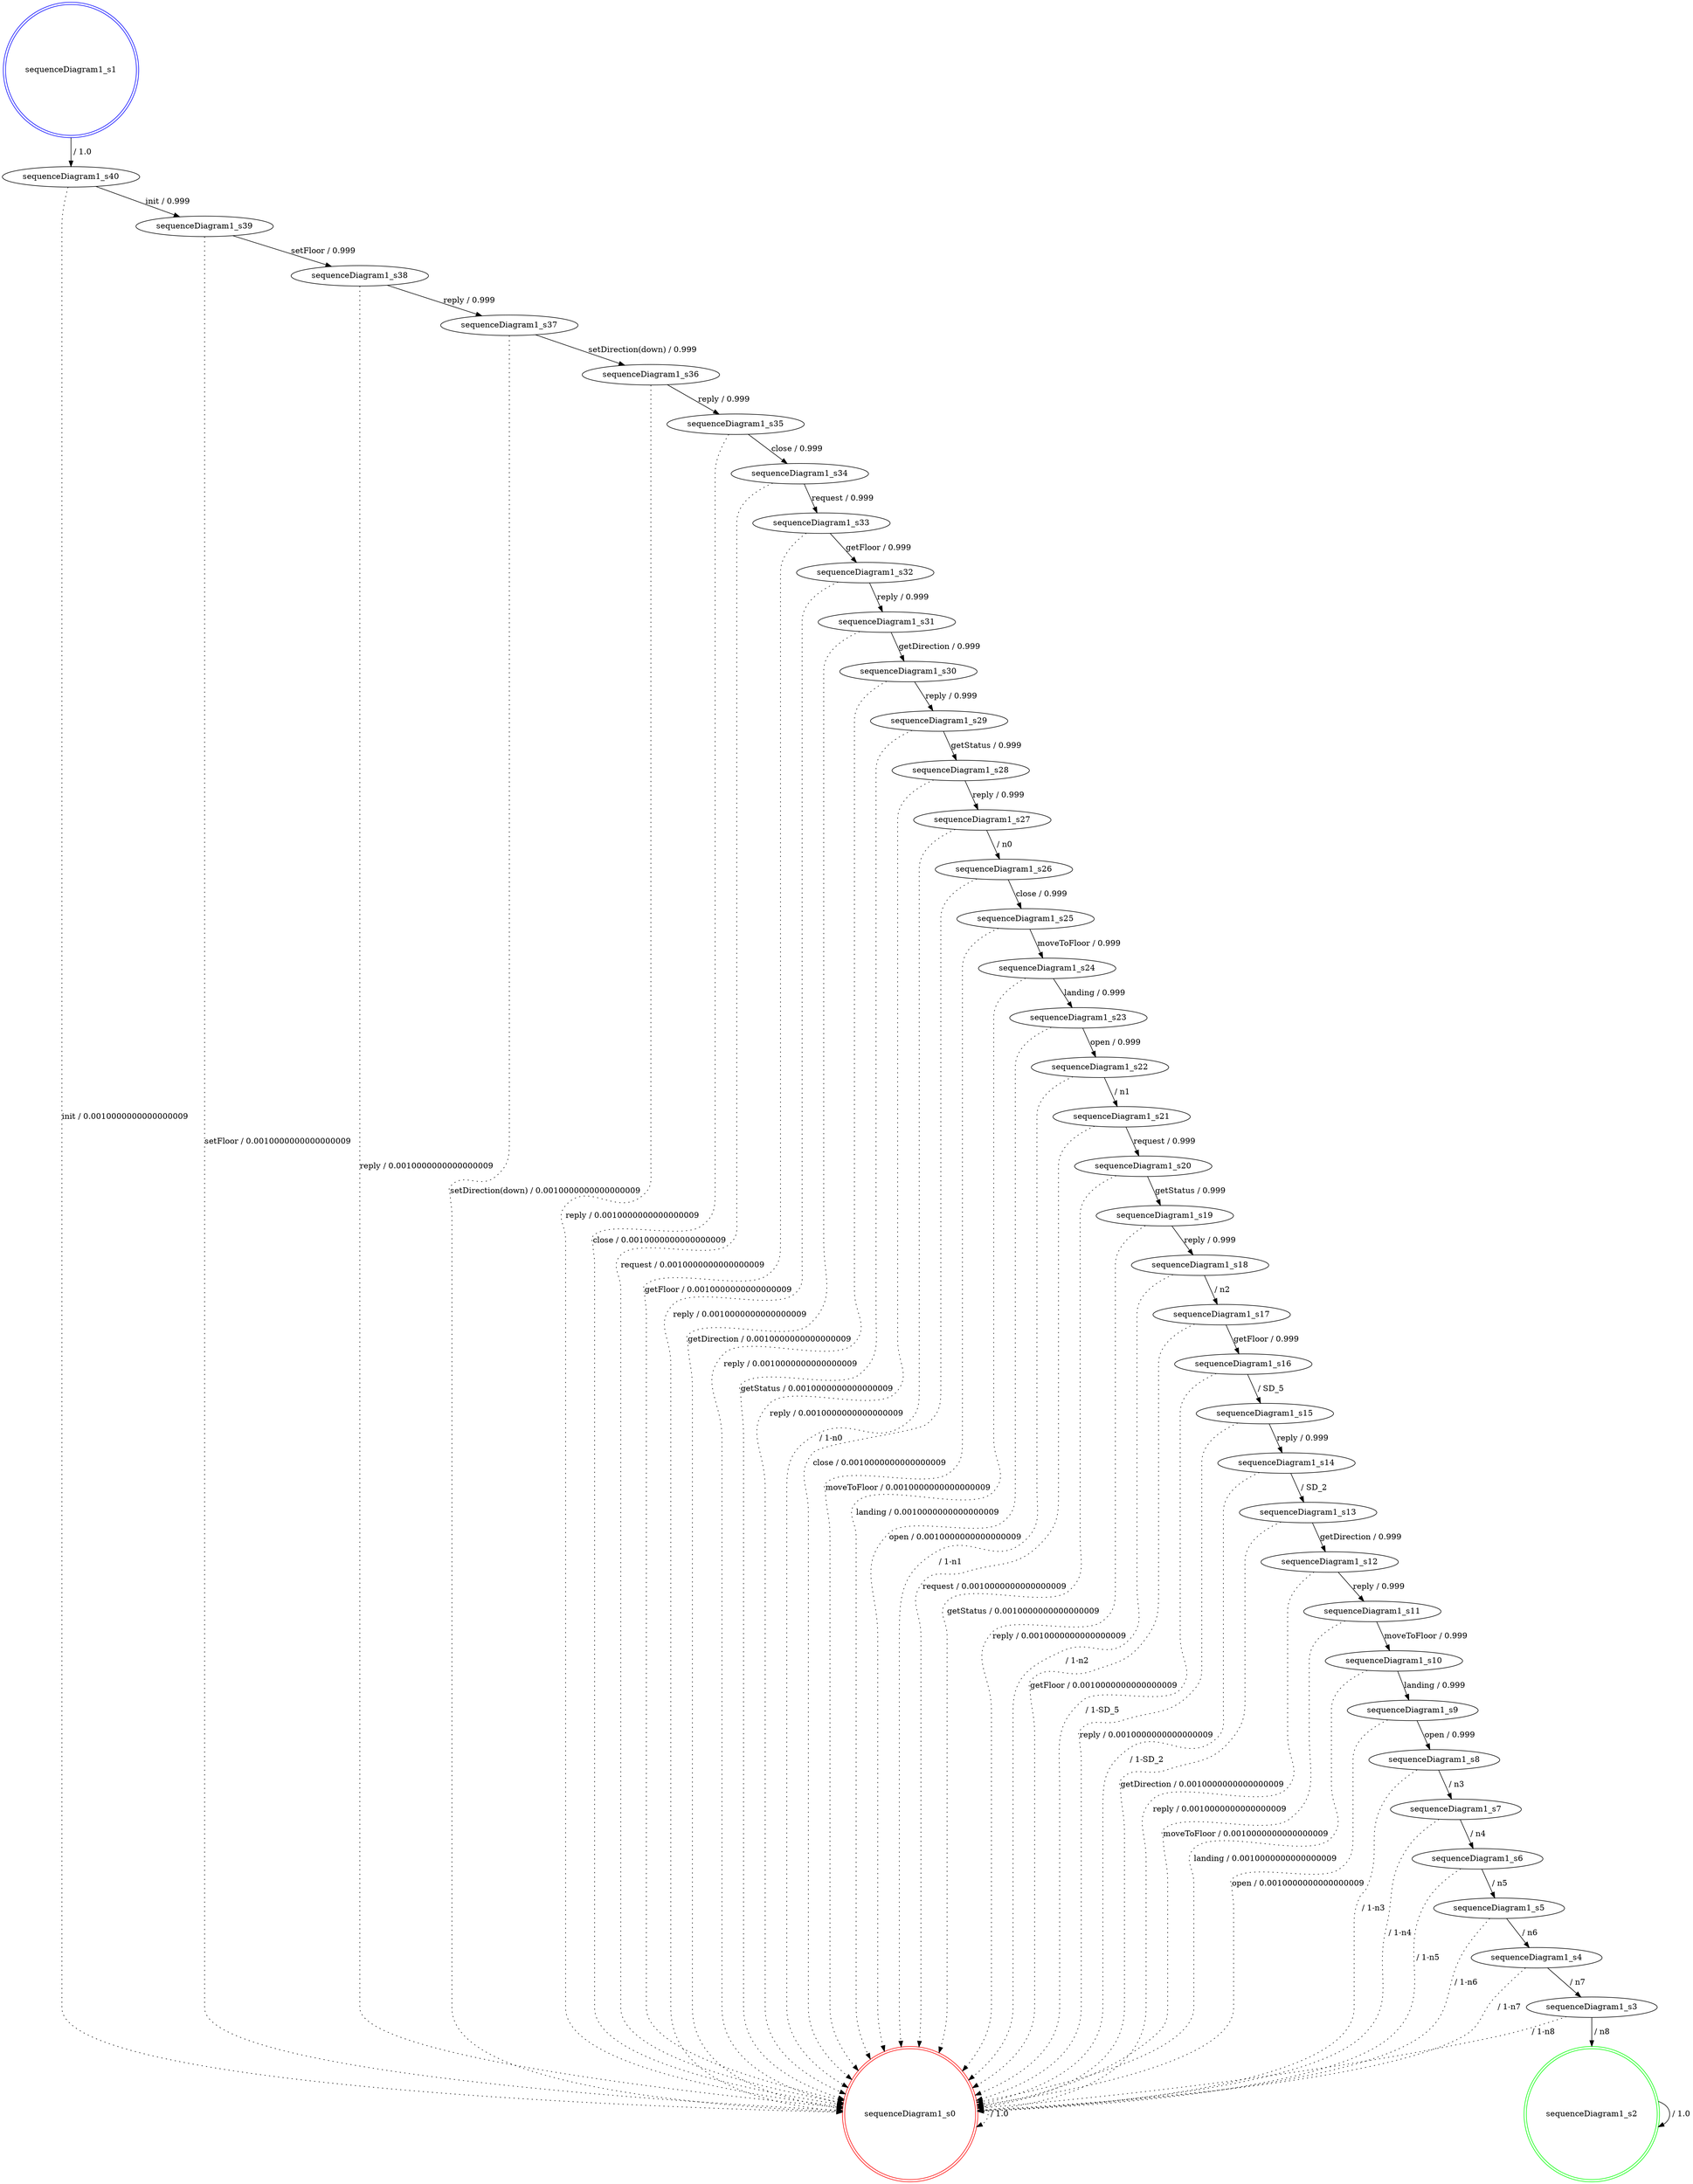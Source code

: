 digraph graphname {
sequenceDiagram1_s0 [label="sequenceDiagram1_s0",color=red,shape=doublecircle ];
sequenceDiagram1_s1 [label="sequenceDiagram1_s1",color=blue,shape=doublecircle ];
sequenceDiagram1_s2 [label="sequenceDiagram1_s2",color=green,shape=doublecircle ];
sequenceDiagram1_s3 [label="sequenceDiagram1_s3" ];
sequenceDiagram1_s4 [label="sequenceDiagram1_s4" ];
sequenceDiagram1_s5 [label="sequenceDiagram1_s5" ];
sequenceDiagram1_s6 [label="sequenceDiagram1_s6" ];
sequenceDiagram1_s7 [label="sequenceDiagram1_s7" ];
sequenceDiagram1_s8 [label="sequenceDiagram1_s8" ];
sequenceDiagram1_s9 [label="sequenceDiagram1_s9" ];
sequenceDiagram1_s10 [label="sequenceDiagram1_s10" ];
sequenceDiagram1_s11 [label="sequenceDiagram1_s11" ];
sequenceDiagram1_s12 [label="sequenceDiagram1_s12" ];
sequenceDiagram1_s13 [label="sequenceDiagram1_s13" ];
sequenceDiagram1_s14 [label="sequenceDiagram1_s14" ];
sequenceDiagram1_s15 [label="sequenceDiagram1_s15" ];
sequenceDiagram1_s16 [label="sequenceDiagram1_s16" ];
sequenceDiagram1_s17 [label="sequenceDiagram1_s17" ];
sequenceDiagram1_s18 [label="sequenceDiagram1_s18" ];
sequenceDiagram1_s19 [label="sequenceDiagram1_s19" ];
sequenceDiagram1_s20 [label="sequenceDiagram1_s20" ];
sequenceDiagram1_s21 [label="sequenceDiagram1_s21" ];
sequenceDiagram1_s22 [label="sequenceDiagram1_s22" ];
sequenceDiagram1_s23 [label="sequenceDiagram1_s23" ];
sequenceDiagram1_s24 [label="sequenceDiagram1_s24" ];
sequenceDiagram1_s25 [label="sequenceDiagram1_s25" ];
sequenceDiagram1_s26 [label="sequenceDiagram1_s26" ];
sequenceDiagram1_s27 [label="sequenceDiagram1_s27" ];
sequenceDiagram1_s28 [label="sequenceDiagram1_s28" ];
sequenceDiagram1_s29 [label="sequenceDiagram1_s29" ];
sequenceDiagram1_s30 [label="sequenceDiagram1_s30" ];
sequenceDiagram1_s31 [label="sequenceDiagram1_s31" ];
sequenceDiagram1_s32 [label="sequenceDiagram1_s32" ];
sequenceDiagram1_s33 [label="sequenceDiagram1_s33" ];
sequenceDiagram1_s34 [label="sequenceDiagram1_s34" ];
sequenceDiagram1_s35 [label="sequenceDiagram1_s35" ];
sequenceDiagram1_s36 [label="sequenceDiagram1_s36" ];
sequenceDiagram1_s37 [label="sequenceDiagram1_s37" ];
sequenceDiagram1_s38 [label="sequenceDiagram1_s38" ];
sequenceDiagram1_s39 [label="sequenceDiagram1_s39" ];
sequenceDiagram1_s40 [label="sequenceDiagram1_s40" ];
sequenceDiagram1_s0 -> sequenceDiagram1_s0 [label=" / 1.0", style=dotted];
sequenceDiagram1_s1 -> sequenceDiagram1_s40 [label=" / 1.0"];
sequenceDiagram1_s2 -> sequenceDiagram1_s2 [label=" / 1.0"];
sequenceDiagram1_s3 -> sequenceDiagram1_s2 [label=" / n8"];
sequenceDiagram1_s3 -> sequenceDiagram1_s0 [label=" / 1-n8", style=dotted];
sequenceDiagram1_s4 -> sequenceDiagram1_s3 [label=" / n7"];
sequenceDiagram1_s4 -> sequenceDiagram1_s0 [label=" / 1-n7", style=dotted];
sequenceDiagram1_s5 -> sequenceDiagram1_s4 [label=" / n6"];
sequenceDiagram1_s5 -> sequenceDiagram1_s0 [label=" / 1-n6", style=dotted];
sequenceDiagram1_s6 -> sequenceDiagram1_s5 [label=" / n5"];
sequenceDiagram1_s6 -> sequenceDiagram1_s0 [label=" / 1-n5", style=dotted];
sequenceDiagram1_s7 -> sequenceDiagram1_s6 [label=" / n4"];
sequenceDiagram1_s7 -> sequenceDiagram1_s0 [label=" / 1-n4", style=dotted];
sequenceDiagram1_s8 -> sequenceDiagram1_s7 [label=" / n3"];
sequenceDiagram1_s8 -> sequenceDiagram1_s0 [label=" / 1-n3", style=dotted];
sequenceDiagram1_s9 -> sequenceDiagram1_s8 [label="open / 0.999"];
sequenceDiagram1_s9 -> sequenceDiagram1_s0 [label="open / 0.0010000000000000009", style=dotted];
sequenceDiagram1_s10 -> sequenceDiagram1_s9 [label="landing / 0.999"];
sequenceDiagram1_s10 -> sequenceDiagram1_s0 [label="landing / 0.0010000000000000009", style=dotted];
sequenceDiagram1_s11 -> sequenceDiagram1_s10 [label="moveToFloor / 0.999"];
sequenceDiagram1_s11 -> sequenceDiagram1_s0 [label="moveToFloor / 0.0010000000000000009", style=dotted];
sequenceDiagram1_s12 -> sequenceDiagram1_s11 [label="reply / 0.999"];
sequenceDiagram1_s12 -> sequenceDiagram1_s0 [label="reply / 0.0010000000000000009", style=dotted];
sequenceDiagram1_s13 -> sequenceDiagram1_s12 [label="getDirection / 0.999"];
sequenceDiagram1_s13 -> sequenceDiagram1_s0 [label="getDirection / 0.0010000000000000009", style=dotted];
sequenceDiagram1_s14 -> sequenceDiagram1_s13 [label=" / SD_2"];
sequenceDiagram1_s14 -> sequenceDiagram1_s0 [label=" / 1-SD_2", style=dotted];
sequenceDiagram1_s15 -> sequenceDiagram1_s14 [label="reply / 0.999"];
sequenceDiagram1_s15 -> sequenceDiagram1_s0 [label="reply / 0.0010000000000000009", style=dotted];
sequenceDiagram1_s16 -> sequenceDiagram1_s15 [label=" / SD_5"];
sequenceDiagram1_s16 -> sequenceDiagram1_s0 [label=" / 1-SD_5", style=dotted];
sequenceDiagram1_s17 -> sequenceDiagram1_s16 [label="getFloor / 0.999"];
sequenceDiagram1_s17 -> sequenceDiagram1_s0 [label="getFloor / 0.0010000000000000009", style=dotted];
sequenceDiagram1_s18 -> sequenceDiagram1_s17 [label=" / n2"];
sequenceDiagram1_s18 -> sequenceDiagram1_s0 [label=" / 1-n2", style=dotted];
sequenceDiagram1_s19 -> sequenceDiagram1_s18 [label="reply / 0.999"];
sequenceDiagram1_s19 -> sequenceDiagram1_s0 [label="reply / 0.0010000000000000009", style=dotted];
sequenceDiagram1_s20 -> sequenceDiagram1_s19 [label="getStatus / 0.999"];
sequenceDiagram1_s20 -> sequenceDiagram1_s0 [label="getStatus / 0.0010000000000000009", style=dotted];
sequenceDiagram1_s21 -> sequenceDiagram1_s20 [label="request / 0.999"];
sequenceDiagram1_s21 -> sequenceDiagram1_s0 [label="request / 0.0010000000000000009", style=dotted];
sequenceDiagram1_s22 -> sequenceDiagram1_s21 [label=" / n1"];
sequenceDiagram1_s22 -> sequenceDiagram1_s0 [label=" / 1-n1", style=dotted];
sequenceDiagram1_s23 -> sequenceDiagram1_s22 [label="open / 0.999"];
sequenceDiagram1_s23 -> sequenceDiagram1_s0 [label="open / 0.0010000000000000009", style=dotted];
sequenceDiagram1_s24 -> sequenceDiagram1_s23 [label="landing / 0.999"];
sequenceDiagram1_s24 -> sequenceDiagram1_s0 [label="landing / 0.0010000000000000009", style=dotted];
sequenceDiagram1_s25 -> sequenceDiagram1_s24 [label="moveToFloor / 0.999"];
sequenceDiagram1_s25 -> sequenceDiagram1_s0 [label="moveToFloor / 0.0010000000000000009", style=dotted];
sequenceDiagram1_s26 -> sequenceDiagram1_s25 [label="close / 0.999"];
sequenceDiagram1_s26 -> sequenceDiagram1_s0 [label="close / 0.0010000000000000009", style=dotted];
sequenceDiagram1_s27 -> sequenceDiagram1_s26 [label=" / n0"];
sequenceDiagram1_s27 -> sequenceDiagram1_s0 [label=" / 1-n0", style=dotted];
sequenceDiagram1_s28 -> sequenceDiagram1_s27 [label="reply / 0.999"];
sequenceDiagram1_s28 -> sequenceDiagram1_s0 [label="reply / 0.0010000000000000009", style=dotted];
sequenceDiagram1_s29 -> sequenceDiagram1_s28 [label="getStatus / 0.999"];
sequenceDiagram1_s29 -> sequenceDiagram1_s0 [label="getStatus / 0.0010000000000000009", style=dotted];
sequenceDiagram1_s30 -> sequenceDiagram1_s29 [label="reply / 0.999"];
sequenceDiagram1_s30 -> sequenceDiagram1_s0 [label="reply / 0.0010000000000000009", style=dotted];
sequenceDiagram1_s31 -> sequenceDiagram1_s30 [label="getDirection / 0.999"];
sequenceDiagram1_s31 -> sequenceDiagram1_s0 [label="getDirection / 0.0010000000000000009", style=dotted];
sequenceDiagram1_s32 -> sequenceDiagram1_s31 [label="reply / 0.999"];
sequenceDiagram1_s32 -> sequenceDiagram1_s0 [label="reply / 0.0010000000000000009", style=dotted];
sequenceDiagram1_s33 -> sequenceDiagram1_s32 [label="getFloor / 0.999"];
sequenceDiagram1_s33 -> sequenceDiagram1_s0 [label="getFloor / 0.0010000000000000009", style=dotted];
sequenceDiagram1_s34 -> sequenceDiagram1_s33 [label="request / 0.999"];
sequenceDiagram1_s34 -> sequenceDiagram1_s0 [label="request / 0.0010000000000000009", style=dotted];
sequenceDiagram1_s35 -> sequenceDiagram1_s34 [label="close / 0.999"];
sequenceDiagram1_s35 -> sequenceDiagram1_s0 [label="close / 0.0010000000000000009", style=dotted];
sequenceDiagram1_s36 -> sequenceDiagram1_s35 [label="reply / 0.999"];
sequenceDiagram1_s36 -> sequenceDiagram1_s0 [label="reply / 0.0010000000000000009", style=dotted];
sequenceDiagram1_s37 -> sequenceDiagram1_s36 [label="setDirection(down) / 0.999"];
sequenceDiagram1_s37 -> sequenceDiagram1_s0 [label="setDirection(down) / 0.0010000000000000009", style=dotted];
sequenceDiagram1_s38 -> sequenceDiagram1_s37 [label="reply / 0.999"];
sequenceDiagram1_s38 -> sequenceDiagram1_s0 [label="reply / 0.0010000000000000009", style=dotted];
sequenceDiagram1_s39 -> sequenceDiagram1_s38 [label="setFloor / 0.999"];
sequenceDiagram1_s39 -> sequenceDiagram1_s0 [label="setFloor / 0.0010000000000000009", style=dotted];
sequenceDiagram1_s40 -> sequenceDiagram1_s39 [label="init / 0.999"];
sequenceDiagram1_s40 -> sequenceDiagram1_s0 [label="init / 0.0010000000000000009", style=dotted];
}